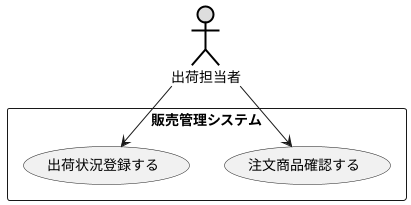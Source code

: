 @startuml ユースケース図
' left to right direction

     actor 出荷担当者 as u1 #DDDDDD;line:black;line.bold;
    

rectangle 販売管理システム {

usecase 注文商品確認する as a2
usecase 出荷状況登録する as a3

}



u1-->a2
u1-->a3
@enduml